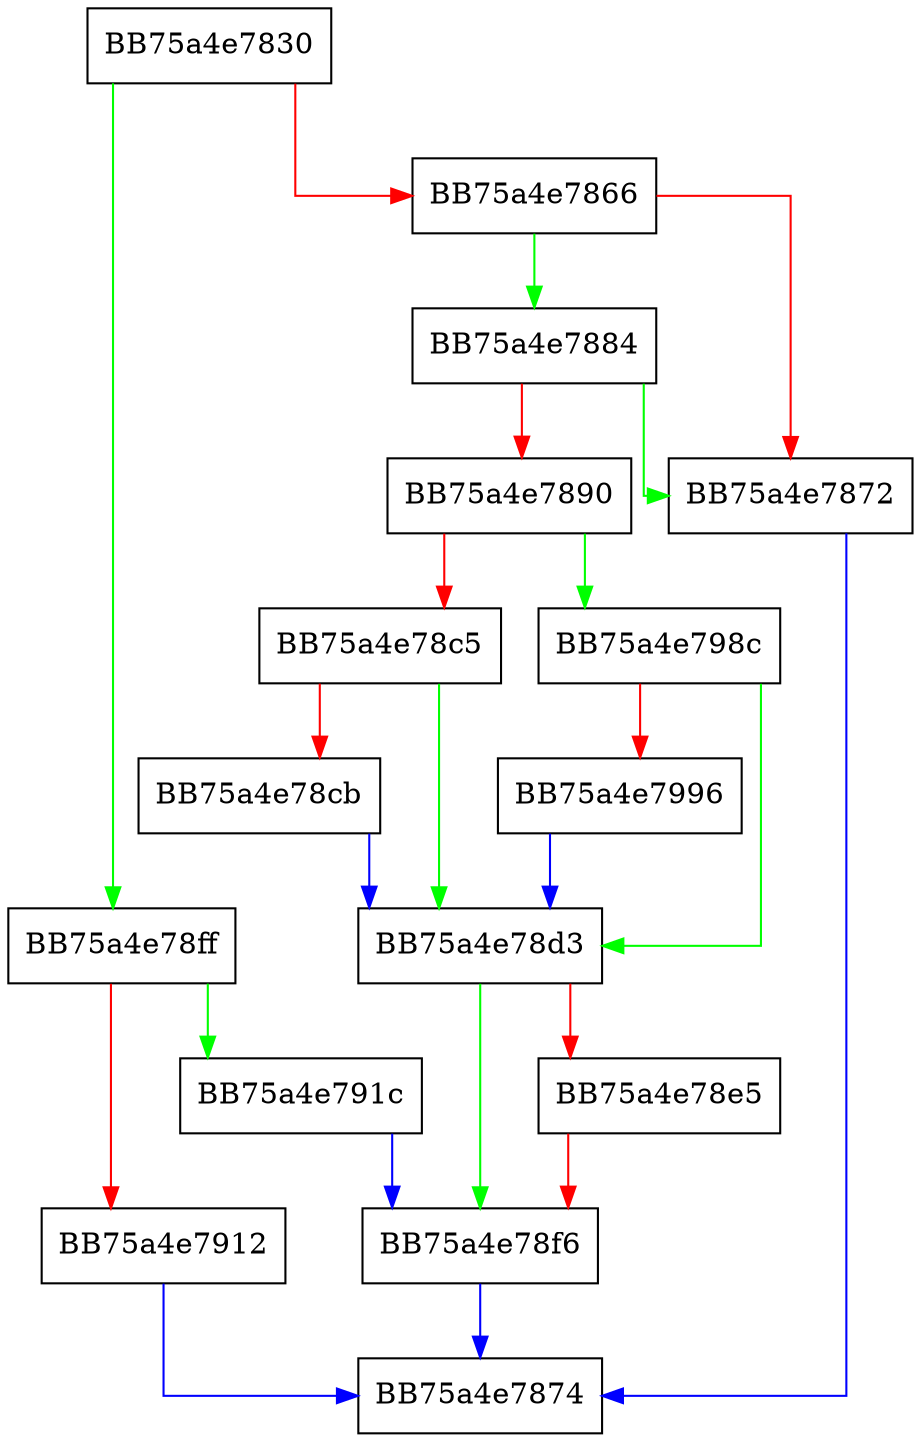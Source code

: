 digraph macro_scan {
  node [shape="box"];
  graph [splines=ortho];
  BB75a4e7830 -> BB75a4e78ff [color="green"];
  BB75a4e7830 -> BB75a4e7866 [color="red"];
  BB75a4e7866 -> BB75a4e7884 [color="green"];
  BB75a4e7866 -> BB75a4e7872 [color="red"];
  BB75a4e7872 -> BB75a4e7874 [color="blue"];
  BB75a4e7884 -> BB75a4e7872 [color="green"];
  BB75a4e7884 -> BB75a4e7890 [color="red"];
  BB75a4e7890 -> BB75a4e798c [color="green"];
  BB75a4e7890 -> BB75a4e78c5 [color="red"];
  BB75a4e78c5 -> BB75a4e78d3 [color="green"];
  BB75a4e78c5 -> BB75a4e78cb [color="red"];
  BB75a4e78cb -> BB75a4e78d3 [color="blue"];
  BB75a4e78d3 -> BB75a4e78f6 [color="green"];
  BB75a4e78d3 -> BB75a4e78e5 [color="red"];
  BB75a4e78e5 -> BB75a4e78f6 [color="red"];
  BB75a4e78f6 -> BB75a4e7874 [color="blue"];
  BB75a4e78ff -> BB75a4e791c [color="green"];
  BB75a4e78ff -> BB75a4e7912 [color="red"];
  BB75a4e7912 -> BB75a4e7874 [color="blue"];
  BB75a4e791c -> BB75a4e78f6 [color="blue"];
  BB75a4e798c -> BB75a4e78d3 [color="green"];
  BB75a4e798c -> BB75a4e7996 [color="red"];
  BB75a4e7996 -> BB75a4e78d3 [color="blue"];
}